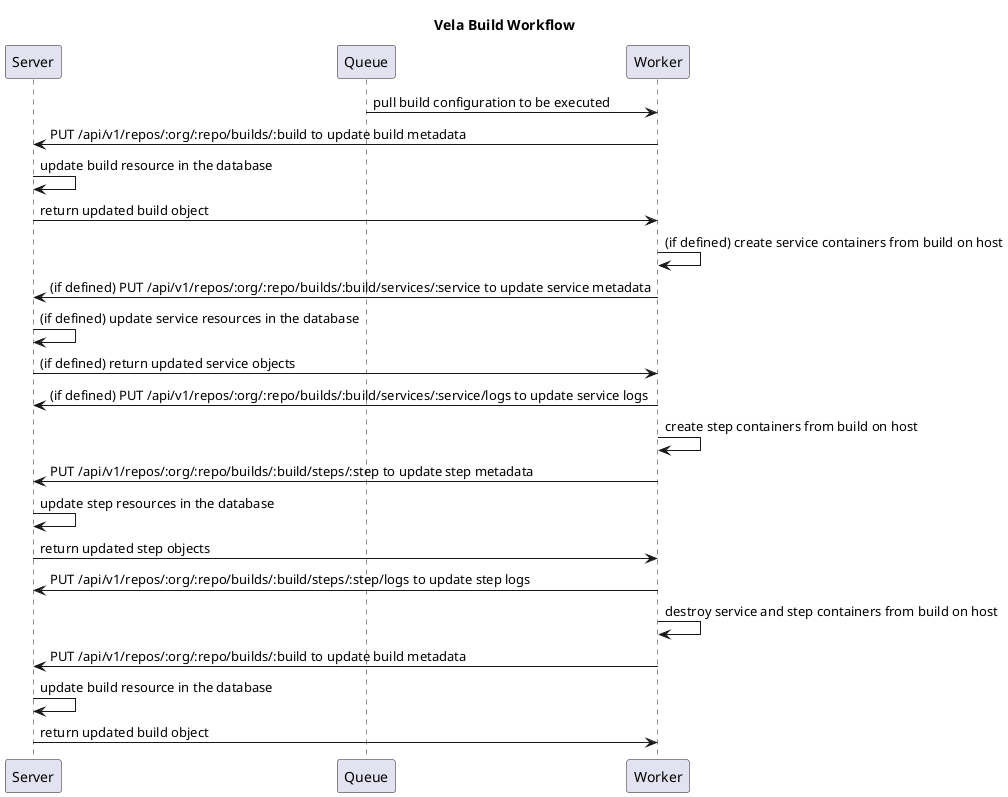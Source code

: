 @startuml

title Vela Build Workflow

participant "Server" as Server
participant "Queue" as Queue
participant "Worker" as Worker

Queue -> Worker : pull build configuration to be executed
Worker -> Server : PUT /api/v1/repos/:org/:repo/builds/:build to update build metadata
Server -> Server : update build resource in the database
Server -> Worker : return updated build object
Worker -> Worker : (if defined) create service containers from build on host
Worker -> Server : (if defined) PUT /api/v1/repos/:org/:repo/builds/:build/services/:service to update service metadata
Server -> Server : (if defined) update service resources in the database
Server -> Worker : (if defined) return updated service objects
Worker -> Server : (if defined) PUT /api/v1/repos/:org/:repo/builds/:build/services/:service/logs to update service logs
Worker -> Worker : create step containers from build on host
Worker -> Server : PUT /api/v1/repos/:org/:repo/builds/:build/steps/:step to update step metadata
Server -> Server : update step resources in the database
Server -> Worker : return updated step objects
Worker -> Server : PUT /api/v1/repos/:org/:repo/builds/:build/steps/:step/logs to update step logs
Worker -> Worker : destroy service and step containers from build on host
Worker -> Server : PUT /api/v1/repos/:org/:repo/builds/:build to update build metadata
Server -> Server : update build resource in the database
Server -> Worker : return updated build object

@enduml